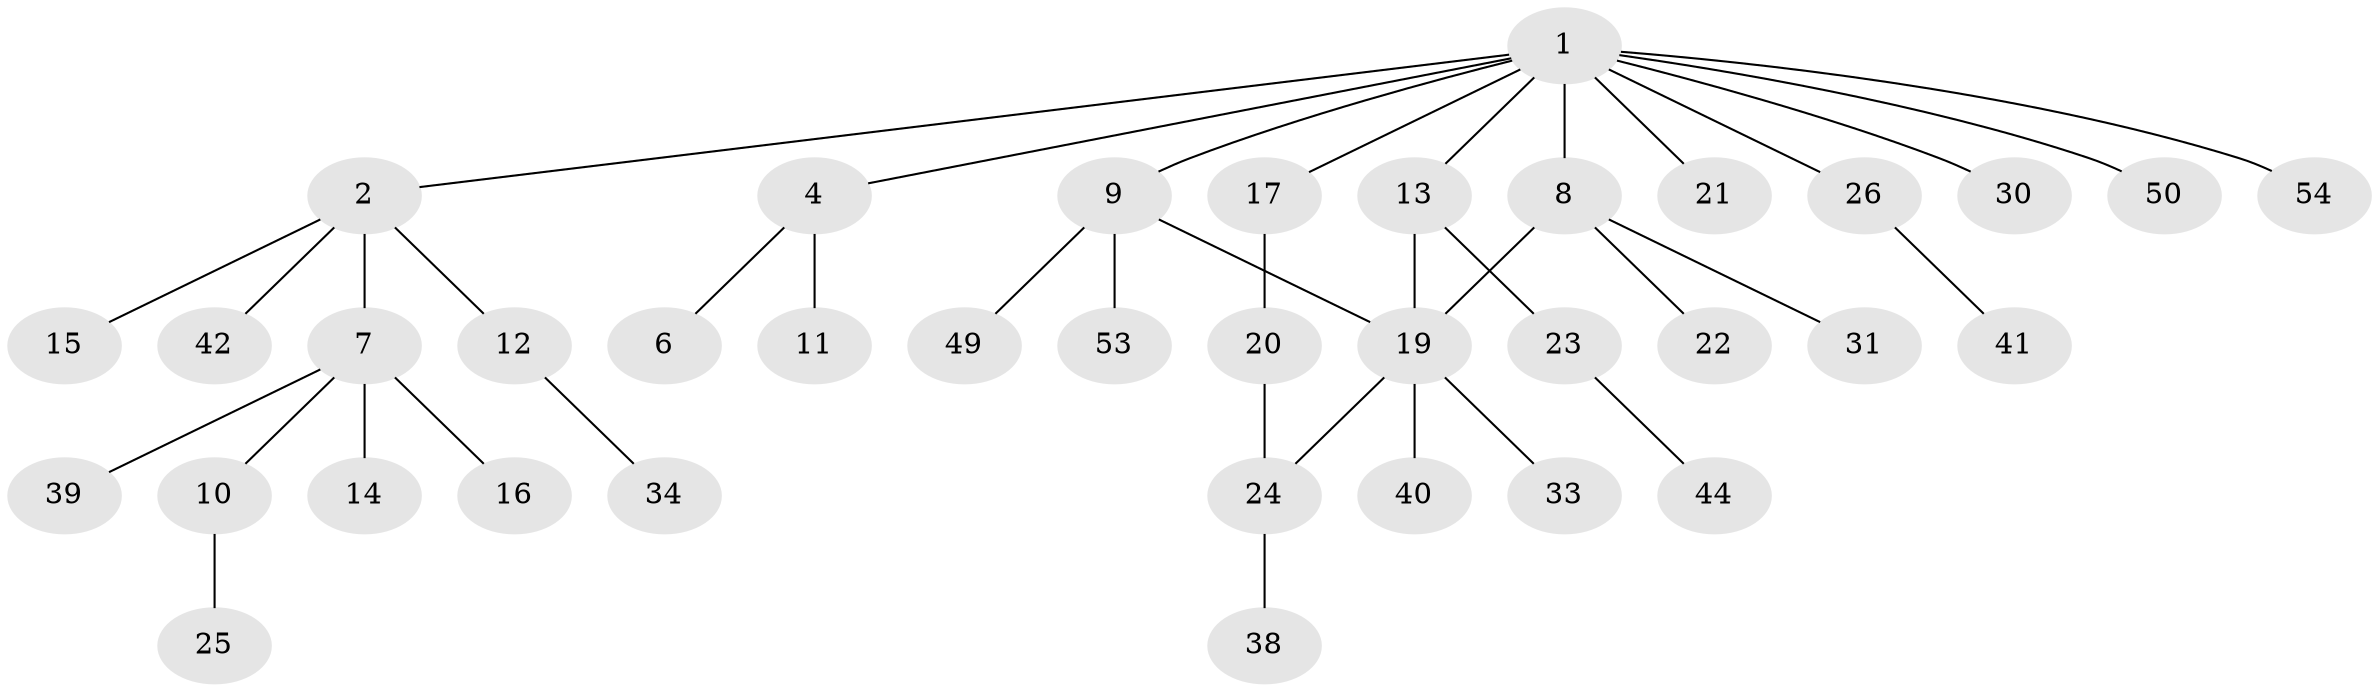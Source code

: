 // Generated by graph-tools (version 1.1) at 2025/23/03/03/25 07:23:32]
// undirected, 37 vertices, 39 edges
graph export_dot {
graph [start="1"]
  node [color=gray90,style=filled];
  1 [super="+3"];
  2 [super="+5"];
  4 [super="+47"];
  6;
  7 [super="+45"];
  8;
  9 [super="+29"];
  10;
  11;
  12 [super="+18"];
  13;
  14 [super="+37"];
  15 [super="+28"];
  16;
  17;
  19 [super="+27"];
  20 [super="+52"];
  21;
  22 [super="+46"];
  23 [super="+43"];
  24 [super="+35"];
  25 [super="+32"];
  26;
  30;
  31 [super="+48"];
  33 [super="+36"];
  34;
  38 [super="+51"];
  39;
  40;
  41;
  42;
  44;
  49;
  50;
  53;
  54;
  1 -- 2;
  1 -- 4;
  1 -- 8;
  1 -- 9;
  1 -- 13;
  1 -- 50;
  1 -- 54;
  1 -- 17;
  1 -- 21;
  1 -- 26;
  1 -- 30;
  2 -- 7;
  2 -- 42;
  2 -- 12;
  2 -- 15;
  4 -- 6;
  4 -- 11;
  7 -- 10;
  7 -- 14;
  7 -- 16;
  7 -- 39;
  8 -- 22;
  8 -- 31;
  8 -- 19;
  9 -- 19 [weight=2];
  9 -- 53;
  9 -- 49;
  10 -- 25;
  12 -- 34;
  13 -- 23;
  13 -- 19;
  17 -- 20;
  19 -- 33;
  19 -- 40;
  19 -- 24;
  20 -- 24;
  23 -- 44;
  24 -- 38;
  26 -- 41;
}
